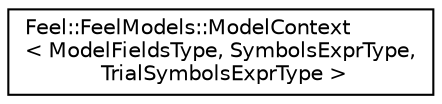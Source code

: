 digraph "Graphical Class Hierarchy"
{
 // LATEX_PDF_SIZE
  edge [fontname="Helvetica",fontsize="10",labelfontname="Helvetica",labelfontsize="10"];
  node [fontname="Helvetica",fontsize="10",shape=record];
  rankdir="LR";
  Node0 [label="Feel::FeelModels::ModelContext\l\< ModelFieldsType, SymbolsExprType,\l TrialSymbolsExprType \>",height=0.2,width=0.4,color="black", fillcolor="white", style="filled",URL="$structFeel_1_1FeelModels_1_1ModelContext.html",tooltip=" "];
}
